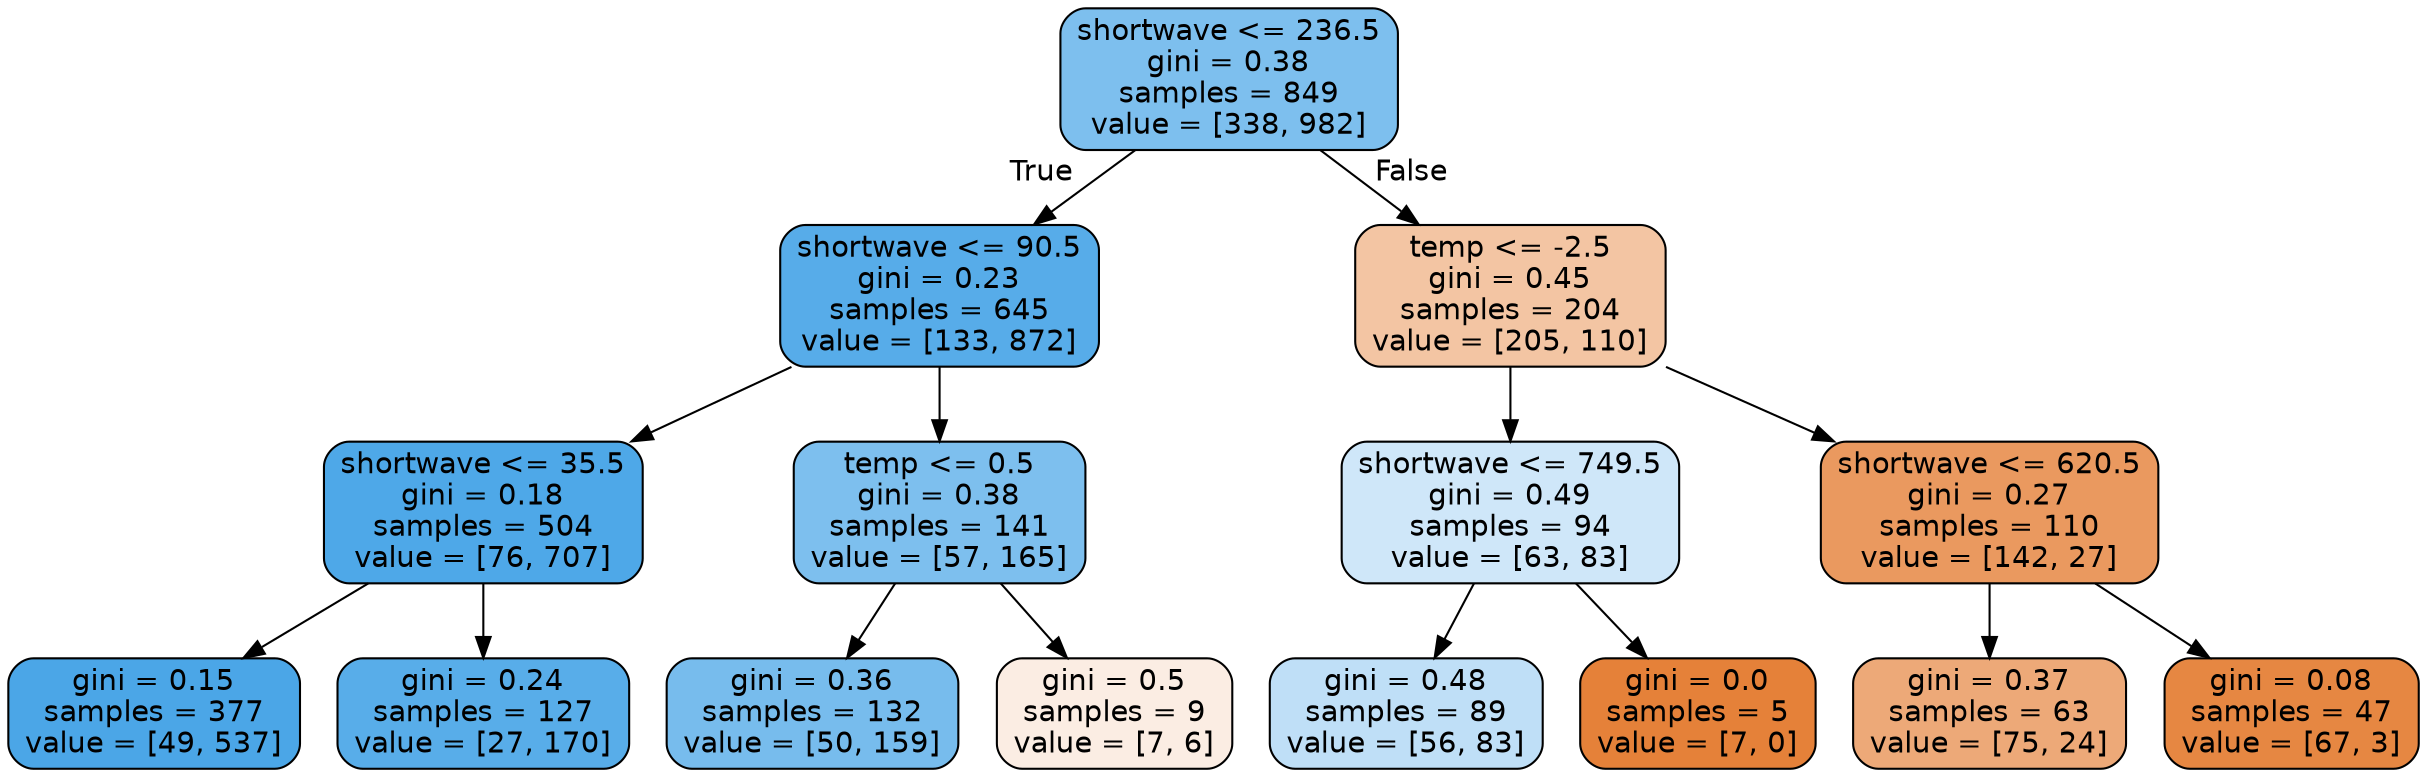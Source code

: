 digraph Tree {
node [shape=box, style="filled, rounded", color="black", fontname="helvetica"] ;
edge [fontname="helvetica"] ;
0 [label="shortwave <= 236.5\ngini = 0.38\nsamples = 849\nvalue = [338, 982]", fillcolor="#7dbfee"] ;
1 [label="shortwave <= 90.5\ngini = 0.23\nsamples = 645\nvalue = [133, 872]", fillcolor="#57ace9"] ;
0 -> 1 [labeldistance=2.5, labelangle=45, headlabel="True"] ;
2 [label="shortwave <= 35.5\ngini = 0.18\nsamples = 504\nvalue = [76, 707]", fillcolor="#4ea8e8"] ;
1 -> 2 ;
3 [label="gini = 0.15\nsamples = 377\nvalue = [49, 537]", fillcolor="#4ba6e7"] ;
2 -> 3 ;
4 [label="gini = 0.24\nsamples = 127\nvalue = [27, 170]", fillcolor="#58ade9"] ;
2 -> 4 ;
5 [label="temp <= 0.5\ngini = 0.38\nsamples = 141\nvalue = [57, 165]", fillcolor="#7dbfee"] ;
1 -> 5 ;
6 [label="gini = 0.36\nsamples = 132\nvalue = [50, 159]", fillcolor="#77bced"] ;
5 -> 6 ;
7 [label="gini = 0.5\nsamples = 9\nvalue = [7, 6]", fillcolor="#fbede3"] ;
5 -> 7 ;
8 [label="temp <= -2.5\ngini = 0.45\nsamples = 204\nvalue = [205, 110]", fillcolor="#f3c5a3"] ;
0 -> 8 [labeldistance=2.5, labelangle=-45, headlabel="False"] ;
9 [label="shortwave <= 749.5\ngini = 0.49\nsamples = 94\nvalue = [63, 83]", fillcolor="#cfe7f9"] ;
8 -> 9 ;
10 [label="gini = 0.48\nsamples = 89\nvalue = [56, 83]", fillcolor="#bfdff7"] ;
9 -> 10 ;
11 [label="gini = 0.0\nsamples = 5\nvalue = [7, 0]", fillcolor="#e58139"] ;
9 -> 11 ;
12 [label="shortwave <= 620.5\ngini = 0.27\nsamples = 110\nvalue = [142, 27]", fillcolor="#ea995f"] ;
8 -> 12 ;
13 [label="gini = 0.37\nsamples = 63\nvalue = [75, 24]", fillcolor="#eda978"] ;
12 -> 13 ;
14 [label="gini = 0.08\nsamples = 47\nvalue = [67, 3]", fillcolor="#e68742"] ;
12 -> 14 ;
}